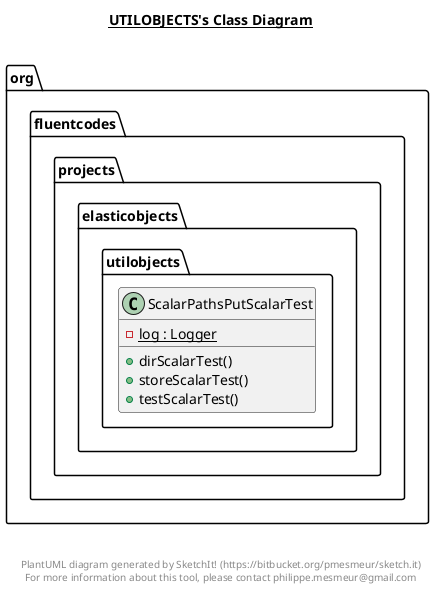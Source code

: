 @startuml

title __UTILOBJECTS's Class Diagram__\n

  package org.fluentcodes.projects.elasticobjects {
    package org.fluentcodes.projects.elasticobjects.utilobjects {
      class ScalarPathsPutScalarTest {
          {static} - log : Logger
          + dirScalarTest()
          + storeScalarTest()
          + testScalarTest()
      }
    }
  }
  



right footer


PlantUML diagram generated by SketchIt! (https://bitbucket.org/pmesmeur/sketch.it)
For more information about this tool, please contact philippe.mesmeur@gmail.com
endfooter

@enduml
